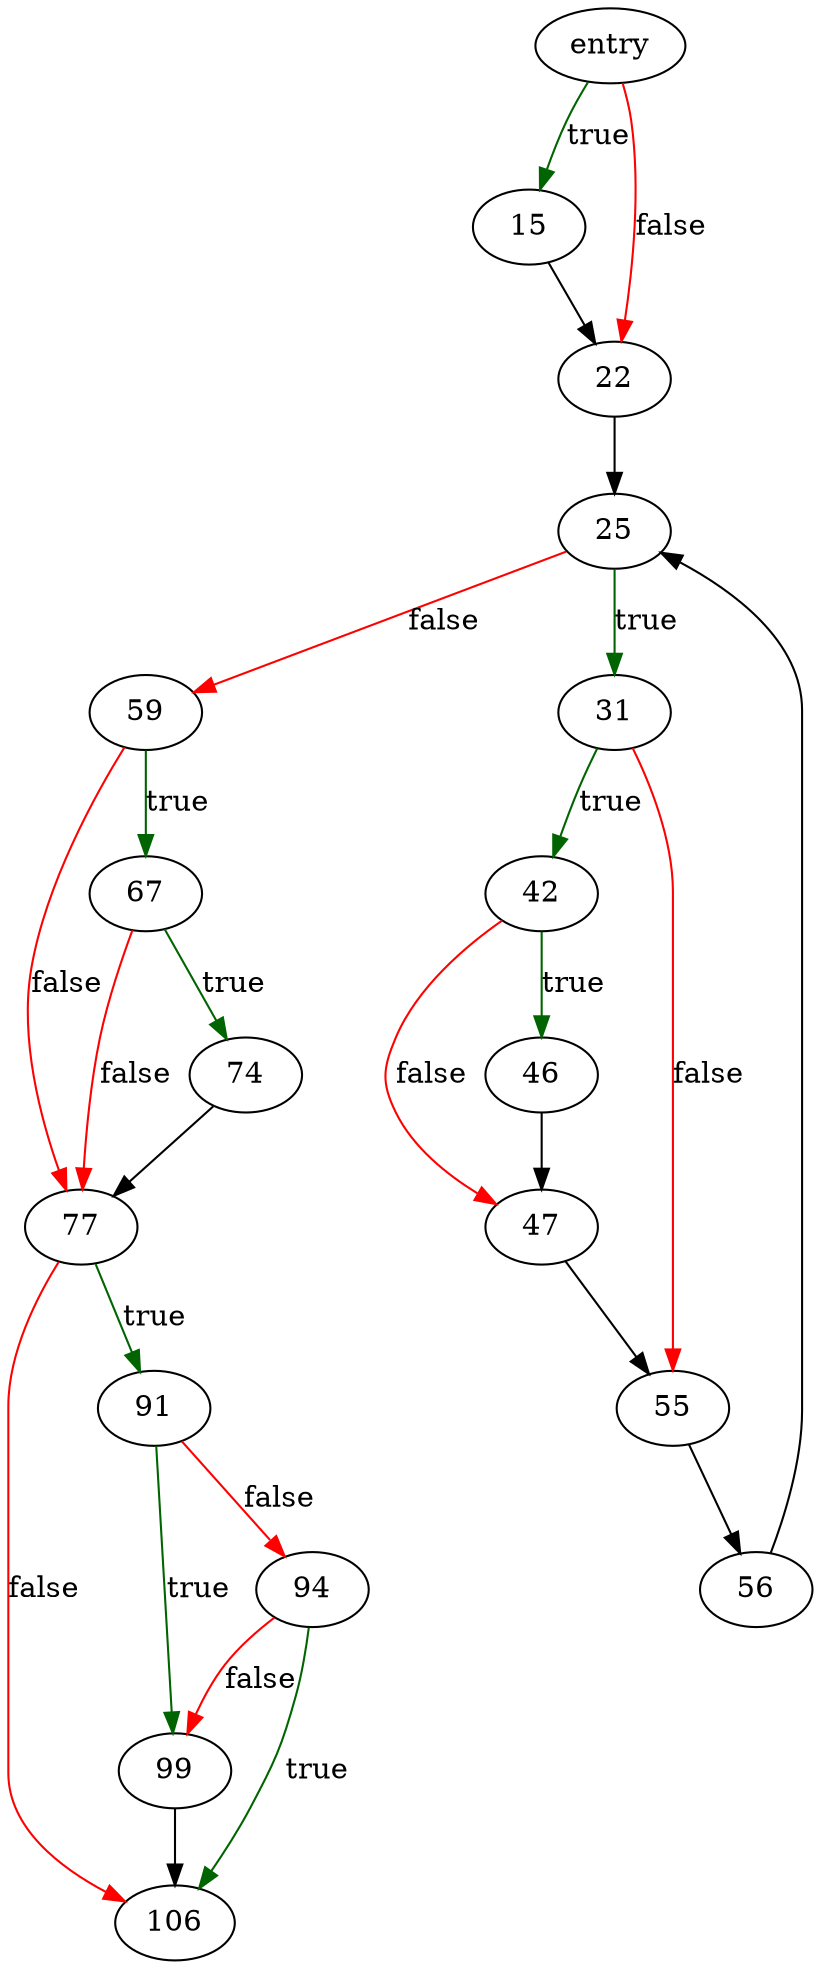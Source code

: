 digraph "sqlite3RollbackAll" {
	// Node definitions.
	2 [label=entry];
	15;
	22;
	25;
	31;
	42;
	46;
	47;
	55;
	56;
	59;
	67;
	74;
	77;
	91;
	94;
	99;
	106;

	// Edge definitions.
	2 -> 15 [
		color=darkgreen
		label=true
	];
	2 -> 22 [
		color=red
		label=false
	];
	15 -> 22;
	22 -> 25;
	25 -> 31 [
		color=darkgreen
		label=true
	];
	25 -> 59 [
		color=red
		label=false
	];
	31 -> 42 [
		color=darkgreen
		label=true
	];
	31 -> 55 [
		color=red
		label=false
	];
	42 -> 46 [
		color=darkgreen
		label=true
	];
	42 -> 47 [
		color=red
		label=false
	];
	46 -> 47;
	47 -> 55;
	55 -> 56;
	56 -> 25;
	59 -> 67 [
		color=darkgreen
		label=true
	];
	59 -> 77 [
		color=red
		label=false
	];
	67 -> 74 [
		color=darkgreen
		label=true
	];
	67 -> 77 [
		color=red
		label=false
	];
	74 -> 77;
	77 -> 91 [
		color=darkgreen
		label=true
	];
	77 -> 106 [
		color=red
		label=false
	];
	91 -> 94 [
		color=red
		label=false
	];
	91 -> 99 [
		color=darkgreen
		label=true
	];
	94 -> 99 [
		color=red
		label=false
	];
	94 -> 106 [
		color=darkgreen
		label=true
	];
	99 -> 106;
}